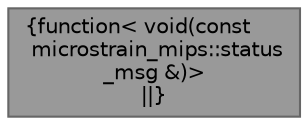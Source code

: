 digraph "function&lt; void(const microstrain_mips::status_msg &amp;)&gt;"
{
 // LATEX_PDF_SIZE
  bgcolor="transparent";
  edge [fontname=Helvetica,fontsize=10,labelfontname=Helvetica,labelfontsize=10];
  node [fontname=Helvetica,fontsize=10,shape=box,height=0.2,width=0.4];
  Node1 [label="{function\< void(const\l microstrain_mips::status\l_msg &)\>\n||}",height=0.2,width=0.4,color="gray40", fillcolor="grey60", style="filled", fontcolor="black",tooltip=" "];
}

